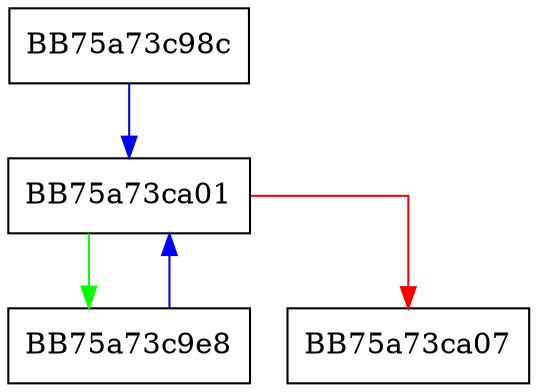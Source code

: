 digraph GetSectionSize {
  node [shape="box"];
  graph [splines=ortho];
  BB75a73c98c -> BB75a73ca01 [color="blue"];
  BB75a73c9e8 -> BB75a73ca01 [color="blue"];
  BB75a73ca01 -> BB75a73c9e8 [color="green"];
  BB75a73ca01 -> BB75a73ca07 [color="red"];
}
